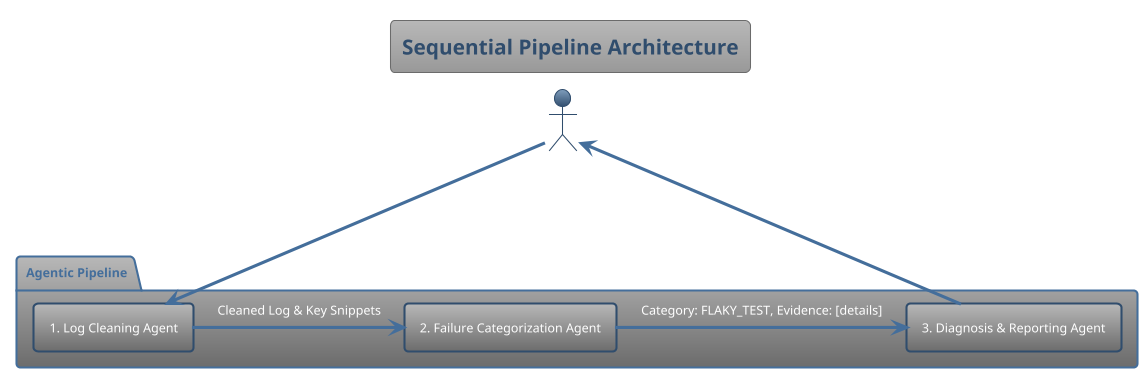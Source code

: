 @startuml
!theme spacelab

title Sequential Pipeline Architecture

actor User

package "Agentic Pipeline" {
  rectangle "1. Log Cleaning Agent" as Agent1
  rectangle "2. Failure Categorization Agent" as Agent2
  rectangle "3. Diagnosis & Reporting Agent" as Agent3
}

User -down-> Agent1 : "Process this raw build log"
Agent1 -right-> Agent2 : "Cleaned Log & Key Snippets"
Agent2 -right-> Agent3 : "Category: FLAKY_TEST, Evidence: [details]"
Agent3 -up-> User : "Final Diagnosis Report"

@enduml